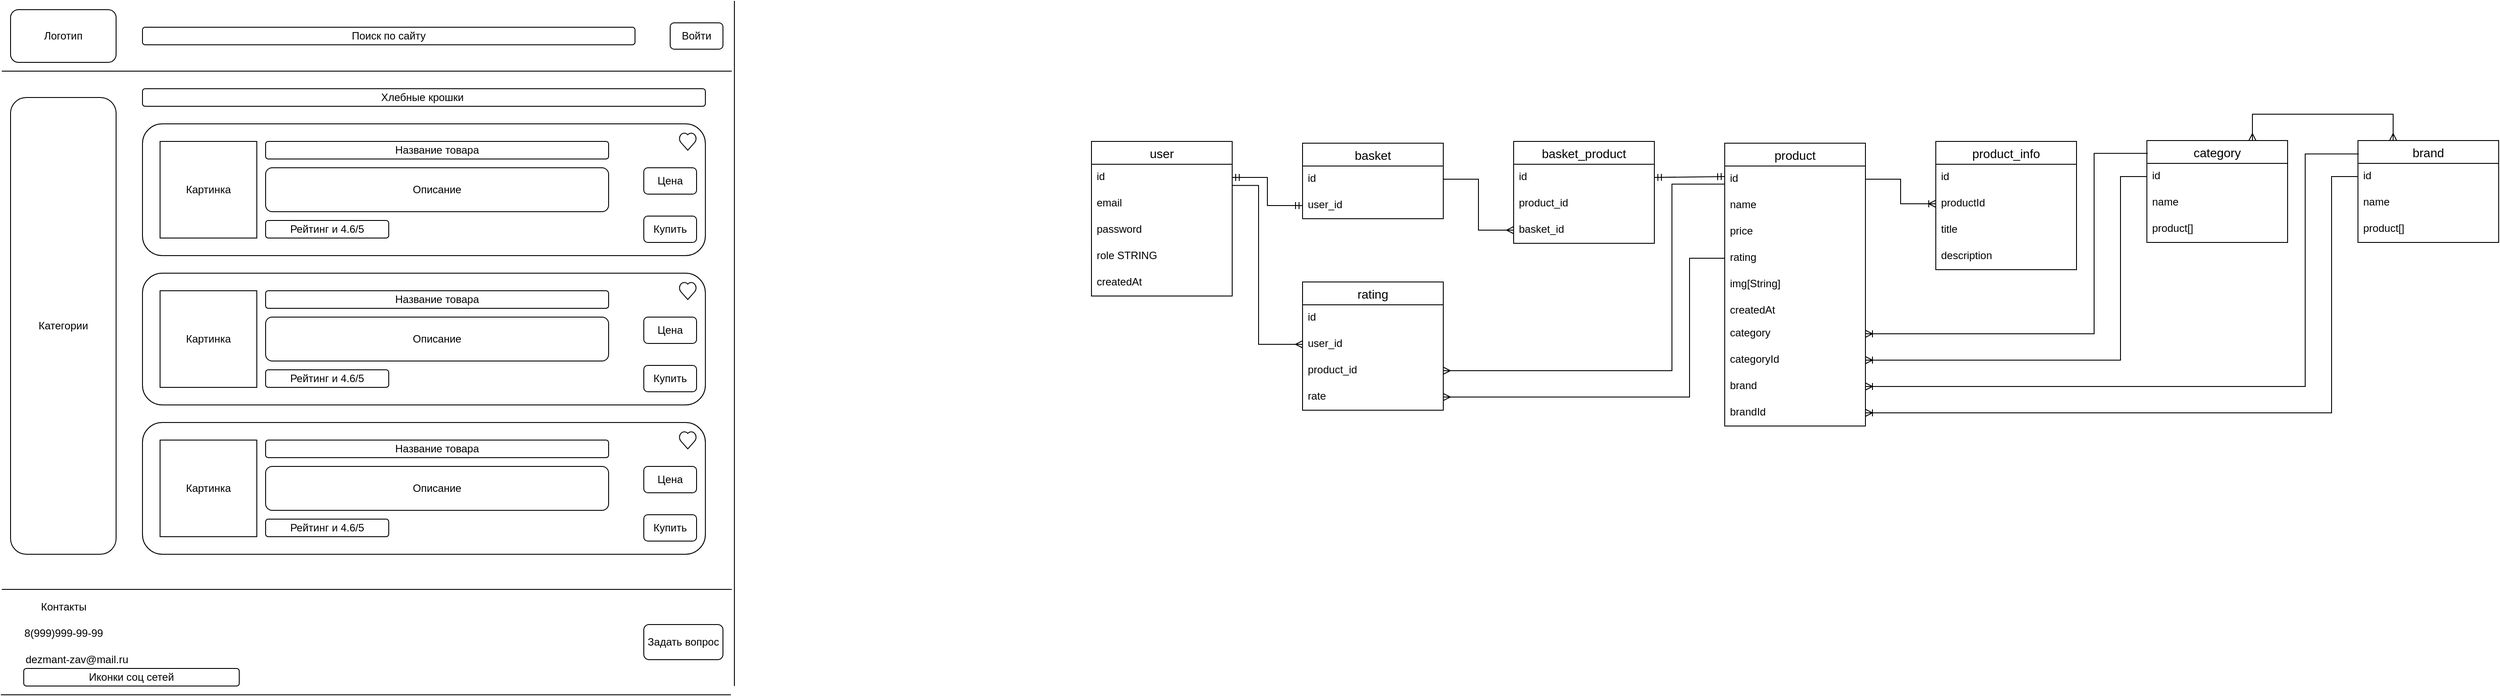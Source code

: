 <mxfile version="20.4.1" type="device"><diagram id="G6_DOlGfvYZCnGEyOPwO" name="Page-1"><mxGraphModel dx="2249" dy="762" grid="1" gridSize="10" guides="1" tooltips="1" connect="1" arrows="1" fold="1" page="1" pageScale="1" pageWidth="827" pageHeight="1169" math="0" shadow="0"><root><mxCell id="0"/><mxCell id="1" parent="0"/><mxCell id="pQ9K41znkSyV8iU6mJ_q-2" value="" style="endArrow=none;html=1;rounded=0;" parent="1" edge="1"><mxGeometry width="50" height="50" relative="1" as="geometry"><mxPoint x="-799" y="120" as="sourcePoint"/><mxPoint x="31" y="120" as="targetPoint"/></mxGeometry></mxCell><mxCell id="pQ9K41znkSyV8iU6mJ_q-3" value="" style="endArrow=none;html=1;rounded=0;" parent="1" edge="1"><mxGeometry width="50" height="50" relative="1" as="geometry"><mxPoint x="34" y="820" as="sourcePoint"/><mxPoint x="34" y="40" as="targetPoint"/></mxGeometry></mxCell><mxCell id="pQ9K41znkSyV8iU6mJ_q-4" value="Логотип" style="rounded=1;whiteSpace=wrap;html=1;" parent="1" vertex="1"><mxGeometry x="-789" y="50" width="120" height="60" as="geometry"/></mxCell><mxCell id="pQ9K41znkSyV8iU6mJ_q-5" value="Поиск по сайту" style="rounded=1;whiteSpace=wrap;html=1;" parent="1" vertex="1"><mxGeometry x="-639" y="70" width="560" height="20" as="geometry"/></mxCell><mxCell id="pQ9K41znkSyV8iU6mJ_q-6" value="Категории" style="rounded=1;whiteSpace=wrap;html=1;" parent="1" vertex="1"><mxGeometry x="-789" y="150" width="120" height="520" as="geometry"/></mxCell><mxCell id="pQ9K41znkSyV8iU6mJ_q-7" value="Хлебные крошки&amp;nbsp;" style="rounded=1;whiteSpace=wrap;html=1;" parent="1" vertex="1"><mxGeometry x="-639" y="140" width="640" height="20" as="geometry"/></mxCell><mxCell id="pQ9K41znkSyV8iU6mJ_q-8" value="" style="rounded=1;whiteSpace=wrap;html=1;" parent="1" vertex="1"><mxGeometry x="-639" y="180" width="640" height="150" as="geometry"/></mxCell><mxCell id="pQ9K41znkSyV8iU6mJ_q-9" value="Название товара" style="rounded=1;whiteSpace=wrap;html=1;gradientColor=#ffffff;" parent="1" vertex="1"><mxGeometry x="-499" y="200" width="390" height="20" as="geometry"/></mxCell><mxCell id="pQ9K41znkSyV8iU6mJ_q-10" value="Картинка" style="whiteSpace=wrap;html=1;aspect=fixed;gradientColor=#ffffff;" parent="1" vertex="1"><mxGeometry x="-619" y="200" width="110" height="110" as="geometry"/></mxCell><mxCell id="pQ9K41znkSyV8iU6mJ_q-11" value="Описание" style="rounded=1;whiteSpace=wrap;html=1;gradientColor=#ffffff;" parent="1" vertex="1"><mxGeometry x="-499" y="230" width="390" height="50" as="geometry"/></mxCell><mxCell id="pQ9K41znkSyV8iU6mJ_q-12" value="Рейтинг и 4.6/5" style="rounded=1;whiteSpace=wrap;html=1;gradientColor=#ffffff;" parent="1" vertex="1"><mxGeometry x="-499" y="290" width="140" height="20" as="geometry"/></mxCell><mxCell id="pQ9K41znkSyV8iU6mJ_q-13" value="Цена" style="rounded=1;whiteSpace=wrap;html=1;gradientColor=#ffffff;" parent="1" vertex="1"><mxGeometry x="-69" y="230" width="60" height="30" as="geometry"/></mxCell><mxCell id="pQ9K41znkSyV8iU6mJ_q-14" value="Купить" style="rounded=1;whiteSpace=wrap;html=1;gradientColor=#ffffff;" parent="1" vertex="1"><mxGeometry x="-69" y="285" width="60" height="30" as="geometry"/></mxCell><mxCell id="pQ9K41znkSyV8iU6mJ_q-15" value="" style="verticalLabelPosition=bottom;verticalAlign=top;html=1;shape=mxgraph.basic.heart;gradientColor=#ffffff;" parent="1" vertex="1"><mxGeometry x="-29" y="190" width="20" height="20" as="geometry"/></mxCell><mxCell id="pQ9K41znkSyV8iU6mJ_q-16" value="Войти" style="rounded=1;whiteSpace=wrap;html=1;gradientColor=#ffffff;" parent="1" vertex="1"><mxGeometry x="-39" y="65" width="60" height="30" as="geometry"/></mxCell><mxCell id="pQ9K41znkSyV8iU6mJ_q-17" value="" style="rounded=1;whiteSpace=wrap;html=1;" parent="1" vertex="1"><mxGeometry x="-639" y="350" width="640" height="150" as="geometry"/></mxCell><mxCell id="pQ9K41znkSyV8iU6mJ_q-18" value="Название товара" style="rounded=1;whiteSpace=wrap;html=1;gradientColor=#ffffff;" parent="1" vertex="1"><mxGeometry x="-499" y="370" width="390" height="20" as="geometry"/></mxCell><mxCell id="pQ9K41znkSyV8iU6mJ_q-19" value="Картинка" style="whiteSpace=wrap;html=1;aspect=fixed;gradientColor=#ffffff;" parent="1" vertex="1"><mxGeometry x="-619" y="370" width="110" height="110" as="geometry"/></mxCell><mxCell id="pQ9K41znkSyV8iU6mJ_q-20" value="Описание" style="rounded=1;whiteSpace=wrap;html=1;gradientColor=#ffffff;" parent="1" vertex="1"><mxGeometry x="-499" y="400" width="390" height="50" as="geometry"/></mxCell><mxCell id="pQ9K41znkSyV8iU6mJ_q-21" value="Рейтинг и 4.6/5" style="rounded=1;whiteSpace=wrap;html=1;gradientColor=#ffffff;" parent="1" vertex="1"><mxGeometry x="-499" y="460" width="140" height="20" as="geometry"/></mxCell><mxCell id="pQ9K41znkSyV8iU6mJ_q-22" value="Цена" style="rounded=1;whiteSpace=wrap;html=1;gradientColor=#ffffff;" parent="1" vertex="1"><mxGeometry x="-69" y="400" width="60" height="30" as="geometry"/></mxCell><mxCell id="pQ9K41znkSyV8iU6mJ_q-23" value="Купить" style="rounded=1;whiteSpace=wrap;html=1;gradientColor=#ffffff;" parent="1" vertex="1"><mxGeometry x="-69" y="455" width="60" height="30" as="geometry"/></mxCell><mxCell id="pQ9K41znkSyV8iU6mJ_q-24" value="" style="verticalLabelPosition=bottom;verticalAlign=top;html=1;shape=mxgraph.basic.heart;gradientColor=#ffffff;" parent="1" vertex="1"><mxGeometry x="-29" y="360" width="20" height="20" as="geometry"/></mxCell><mxCell id="pQ9K41znkSyV8iU6mJ_q-25" value="" style="rounded=1;whiteSpace=wrap;html=1;" parent="1" vertex="1"><mxGeometry x="-639" y="520" width="640" height="150" as="geometry"/></mxCell><mxCell id="pQ9K41znkSyV8iU6mJ_q-26" value="Название товара" style="rounded=1;whiteSpace=wrap;html=1;gradientColor=#ffffff;" parent="1" vertex="1"><mxGeometry x="-499" y="540" width="390" height="20" as="geometry"/></mxCell><mxCell id="pQ9K41znkSyV8iU6mJ_q-27" value="Картинка" style="whiteSpace=wrap;html=1;aspect=fixed;gradientColor=#ffffff;" parent="1" vertex="1"><mxGeometry x="-619" y="540" width="110" height="110" as="geometry"/></mxCell><mxCell id="pQ9K41znkSyV8iU6mJ_q-28" value="Описание" style="rounded=1;whiteSpace=wrap;html=1;gradientColor=#ffffff;" parent="1" vertex="1"><mxGeometry x="-499" y="570" width="390" height="50" as="geometry"/></mxCell><mxCell id="pQ9K41znkSyV8iU6mJ_q-29" value="Рейтинг и 4.6/5" style="rounded=1;whiteSpace=wrap;html=1;gradientColor=#ffffff;" parent="1" vertex="1"><mxGeometry x="-499" y="630" width="140" height="20" as="geometry"/></mxCell><mxCell id="pQ9K41znkSyV8iU6mJ_q-30" value="Цена" style="rounded=1;whiteSpace=wrap;html=1;gradientColor=#ffffff;" parent="1" vertex="1"><mxGeometry x="-69" y="570" width="60" height="30" as="geometry"/></mxCell><mxCell id="pQ9K41znkSyV8iU6mJ_q-31" value="Купить" style="rounded=1;whiteSpace=wrap;html=1;gradientColor=#ffffff;" parent="1" vertex="1"><mxGeometry x="-69" y="625" width="60" height="30" as="geometry"/></mxCell><mxCell id="pQ9K41znkSyV8iU6mJ_q-32" value="" style="verticalLabelPosition=bottom;verticalAlign=top;html=1;shape=mxgraph.basic.heart;gradientColor=#ffffff;" parent="1" vertex="1"><mxGeometry x="-29" y="530" width="20" height="20" as="geometry"/></mxCell><mxCell id="pQ9K41znkSyV8iU6mJ_q-33" value="" style="endArrow=none;html=1;rounded=0;" parent="1" edge="1"><mxGeometry width="50" height="50" relative="1" as="geometry"><mxPoint x="-800" y="830" as="sourcePoint"/><mxPoint x="30" y="830" as="targetPoint"/></mxGeometry></mxCell><mxCell id="pQ9K41znkSyV8iU6mJ_q-34" value="" style="endArrow=none;html=1;rounded=0;" parent="1" edge="1"><mxGeometry width="50" height="50" relative="1" as="geometry"><mxPoint x="-799" y="710" as="sourcePoint"/><mxPoint x="31" y="710" as="targetPoint"/></mxGeometry></mxCell><mxCell id="pQ9K41znkSyV8iU6mJ_q-35" value="Задать вопрос" style="rounded=1;whiteSpace=wrap;html=1;gradientColor=#ffffff;" parent="1" vertex="1"><mxGeometry x="-69" y="750" width="90" height="40" as="geometry"/></mxCell><mxCell id="pQ9K41znkSyV8iU6mJ_q-36" value="Контакты" style="text;html=1;align=center;verticalAlign=middle;resizable=0;points=[];autosize=1;strokeColor=none;fillColor=none;" parent="1" vertex="1"><mxGeometry x="-764" y="720" width="70" height="20" as="geometry"/></mxCell><mxCell id="pQ9K41znkSyV8iU6mJ_q-37" value="8(999)999-99-99" style="text;html=1;align=center;verticalAlign=middle;resizable=0;points=[];autosize=1;strokeColor=none;fillColor=none;" parent="1" vertex="1"><mxGeometry x="-779" y="750" width="100" height="20" as="geometry"/></mxCell><mxCell id="pQ9K41znkSyV8iU6mJ_q-38" value="dezmant-zav@mail.ru" style="text;html=1;align=center;verticalAlign=middle;resizable=0;points=[];autosize=1;strokeColor=none;fillColor=none;" parent="1" vertex="1"><mxGeometry x="-779" y="780" width="130" height="20" as="geometry"/></mxCell><mxCell id="pQ9K41znkSyV8iU6mJ_q-39" value="Иконки соц сетей" style="rounded=1;whiteSpace=wrap;html=1;gradientColor=#ffffff;" parent="1" vertex="1"><mxGeometry x="-774" y="800" width="245" height="20" as="geometry"/></mxCell><mxCell id="1i8aD8JURU0D84gNazVQ-1" value="user" style="swimlane;fontStyle=0;childLayout=stackLayout;horizontal=1;startSize=26;horizontalStack=0;resizeParent=1;resizeParentMax=0;resizeLast=0;collapsible=1;marginBottom=0;align=center;fontSize=14;" parent="1" vertex="1"><mxGeometry x="440" y="200" width="160" height="176" as="geometry"/></mxCell><mxCell id="1i8aD8JURU0D84gNazVQ-2" value="id" style="text;strokeColor=none;fillColor=none;spacingLeft=4;spacingRight=4;overflow=hidden;rotatable=0;points=[[0,0.5],[1,0.5]];portConstraint=eastwest;fontSize=12;" parent="1i8aD8JURU0D84gNazVQ-1" vertex="1"><mxGeometry y="26" width="160" height="30" as="geometry"/></mxCell><mxCell id="1i8aD8JURU0D84gNazVQ-3" value="email" style="text;strokeColor=none;fillColor=none;spacingLeft=4;spacingRight=4;overflow=hidden;rotatable=0;points=[[0,0.5],[1,0.5]];portConstraint=eastwest;fontSize=12;" parent="1i8aD8JURU0D84gNazVQ-1" vertex="1"><mxGeometry y="56" width="160" height="30" as="geometry"/></mxCell><mxCell id="1i8aD8JURU0D84gNazVQ-4" value="password" style="text;strokeColor=none;fillColor=none;spacingLeft=4;spacingRight=4;overflow=hidden;rotatable=0;points=[[0,0.5],[1,0.5]];portConstraint=eastwest;fontSize=12;" parent="1i8aD8JURU0D84gNazVQ-1" vertex="1"><mxGeometry y="86" width="160" height="30" as="geometry"/></mxCell><mxCell id="1i8aD8JURU0D84gNazVQ-6" value="role STRING" style="text;strokeColor=none;fillColor=none;spacingLeft=4;spacingRight=4;overflow=hidden;rotatable=0;points=[[0,0.5],[1,0.5]];portConstraint=eastwest;fontSize=12;" parent="1i8aD8JURU0D84gNazVQ-1" vertex="1"><mxGeometry y="116" width="160" height="30" as="geometry"/></mxCell><mxCell id="1i8aD8JURU0D84gNazVQ-19" value="createdAt" style="text;strokeColor=none;fillColor=none;spacingLeft=4;spacingRight=4;overflow=hidden;rotatable=0;points=[[0,0.5],[1,0.5]];portConstraint=eastwest;fontSize=12;" parent="1i8aD8JURU0D84gNazVQ-1" vertex="1"><mxGeometry y="146" width="160" height="30" as="geometry"/></mxCell><mxCell id="1i8aD8JURU0D84gNazVQ-7" value="basket" style="swimlane;fontStyle=0;childLayout=stackLayout;horizontal=1;startSize=26;horizontalStack=0;resizeParent=1;resizeParentMax=0;resizeLast=0;collapsible=1;marginBottom=0;align=center;fontSize=14;" parent="1" vertex="1"><mxGeometry x="680" y="202" width="160" height="86" as="geometry"/></mxCell><mxCell id="1i8aD8JURU0D84gNazVQ-8" value="id" style="text;strokeColor=none;fillColor=none;spacingLeft=4;spacingRight=4;overflow=hidden;rotatable=0;points=[[0,0.5],[1,0.5]];portConstraint=eastwest;fontSize=12;" parent="1i8aD8JURU0D84gNazVQ-7" vertex="1"><mxGeometry y="26" width="160" height="30" as="geometry"/></mxCell><mxCell id="1i8aD8JURU0D84gNazVQ-9" value="user_id" style="text;strokeColor=none;fillColor=none;spacingLeft=4;spacingRight=4;overflow=hidden;rotatable=0;points=[[0,0.5],[1,0.5]];portConstraint=eastwest;fontSize=12;" parent="1i8aD8JURU0D84gNazVQ-7" vertex="1"><mxGeometry y="56" width="160" height="30" as="geometry"/></mxCell><mxCell id="1i8aD8JURU0D84gNazVQ-12" value="" style="edgeStyle=elbowEdgeStyle;fontSize=12;html=1;endArrow=ERmandOne;startArrow=ERmandOne;rounded=0;exitX=1;exitY=0.5;exitDx=0;exitDy=0;entryX=0;entryY=0.5;entryDx=0;entryDy=0;" parent="1" source="1i8aD8JURU0D84gNazVQ-2" target="1i8aD8JURU0D84gNazVQ-9" edge="1"><mxGeometry width="100" height="100" relative="1" as="geometry"><mxPoint x="600" y="340" as="sourcePoint"/><mxPoint x="700" y="240" as="targetPoint"/></mxGeometry></mxCell><mxCell id="1i8aD8JURU0D84gNazVQ-13" value="product" style="swimlane;fontStyle=0;childLayout=stackLayout;horizontal=1;startSize=26;horizontalStack=0;resizeParent=1;resizeParentMax=0;resizeLast=0;collapsible=1;marginBottom=0;align=center;fontSize=14;" parent="1" vertex="1"><mxGeometry x="1160" y="202" width="160" height="322" as="geometry"/></mxCell><mxCell id="1i8aD8JURU0D84gNazVQ-14" value="id" style="text;strokeColor=none;fillColor=none;spacingLeft=4;spacingRight=4;overflow=hidden;rotatable=0;points=[[0,0.5],[1,0.5]];portConstraint=eastwest;fontSize=12;" parent="1i8aD8JURU0D84gNazVQ-13" vertex="1"><mxGeometry y="26" width="160" height="30" as="geometry"/></mxCell><mxCell id="1i8aD8JURU0D84gNazVQ-15" value="name" style="text;strokeColor=none;fillColor=none;spacingLeft=4;spacingRight=4;overflow=hidden;rotatable=0;points=[[0,0.5],[1,0.5]];portConstraint=eastwest;fontSize=12;" parent="1i8aD8JURU0D84gNazVQ-13" vertex="1"><mxGeometry y="56" width="160" height="30" as="geometry"/></mxCell><mxCell id="1i8aD8JURU0D84gNazVQ-16" value="price" style="text;strokeColor=none;fillColor=none;spacingLeft=4;spacingRight=4;overflow=hidden;rotatable=0;points=[[0,0.5],[1,0.5]];portConstraint=eastwest;fontSize=12;" parent="1i8aD8JURU0D84gNazVQ-13" vertex="1"><mxGeometry y="86" width="160" height="30" as="geometry"/></mxCell><mxCell id="1i8aD8JURU0D84gNazVQ-30" value="rating" style="text;strokeColor=none;fillColor=none;spacingLeft=4;spacingRight=4;overflow=hidden;rotatable=0;points=[[0,0.5],[1,0.5]];portConstraint=eastwest;fontSize=12;" parent="1i8aD8JURU0D84gNazVQ-13" vertex="1"><mxGeometry y="116" width="160" height="30" as="geometry"/></mxCell><mxCell id="1i8aD8JURU0D84gNazVQ-31" value="img[String]" style="text;strokeColor=none;fillColor=none;spacingLeft=4;spacingRight=4;overflow=hidden;rotatable=0;points=[[0,0.5],[1,0.5]];portConstraint=eastwest;fontSize=12;" parent="1i8aD8JURU0D84gNazVQ-13" vertex="1"><mxGeometry y="146" width="160" height="30" as="geometry"/></mxCell><mxCell id="1i8aD8JURU0D84gNazVQ-17" value="createdAt" style="text;strokeColor=none;fillColor=none;spacingLeft=4;spacingRight=4;overflow=hidden;rotatable=0;points=[[0,0.5],[1,0.5]];portConstraint=eastwest;fontSize=12;" parent="1i8aD8JURU0D84gNazVQ-13" vertex="1"><mxGeometry y="176" width="160" height="26" as="geometry"/></mxCell><mxCell id="1i8aD8JURU0D84gNazVQ-29" value="category" style="text;strokeColor=none;fillColor=none;spacingLeft=4;spacingRight=4;overflow=hidden;rotatable=0;points=[[0,0.5],[1,0.5]];portConstraint=eastwest;fontSize=12;" parent="1i8aD8JURU0D84gNazVQ-13" vertex="1"><mxGeometry y="202" width="160" height="30" as="geometry"/></mxCell><mxCell id="1i8aD8JURU0D84gNazVQ-28" value="categoryId" style="text;strokeColor=none;fillColor=none;spacingLeft=4;spacingRight=4;overflow=hidden;rotatable=0;points=[[0,0.5],[1,0.5]];portConstraint=eastwest;fontSize=12;" parent="1i8aD8JURU0D84gNazVQ-13" vertex="1"><mxGeometry y="232" width="160" height="30" as="geometry"/></mxCell><mxCell id="1i8aD8JURU0D84gNazVQ-32" value="brand" style="text;strokeColor=none;fillColor=none;spacingLeft=4;spacingRight=4;overflow=hidden;rotatable=0;points=[[0,0.5],[1,0.5]];portConstraint=eastwest;fontSize=12;" parent="1i8aD8JURU0D84gNazVQ-13" vertex="1"><mxGeometry y="262" width="160" height="30" as="geometry"/></mxCell><mxCell id="1i8aD8JURU0D84gNazVQ-33" value="brandId" style="text;strokeColor=none;fillColor=none;spacingLeft=4;spacingRight=4;overflow=hidden;rotatable=0;points=[[0,0.5],[1,0.5]];portConstraint=eastwest;fontSize=12;" parent="1i8aD8JURU0D84gNazVQ-13" vertex="1"><mxGeometry y="292" width="160" height="30" as="geometry"/></mxCell><mxCell id="1i8aD8JURU0D84gNazVQ-21" value="category" style="swimlane;fontStyle=0;childLayout=stackLayout;horizontal=1;startSize=26;horizontalStack=0;resizeParent=1;resizeParentMax=0;resizeLast=0;collapsible=1;marginBottom=0;align=center;fontSize=14;" parent="1" vertex="1"><mxGeometry x="1640" y="199" width="160" height="116" as="geometry"/></mxCell><mxCell id="1i8aD8JURU0D84gNazVQ-22" value="id" style="text;strokeColor=none;fillColor=none;spacingLeft=4;spacingRight=4;overflow=hidden;rotatable=0;points=[[0,0.5],[1,0.5]];portConstraint=eastwest;fontSize=12;" parent="1i8aD8JURU0D84gNazVQ-21" vertex="1"><mxGeometry y="26" width="160" height="30" as="geometry"/></mxCell><mxCell id="1i8aD8JURU0D84gNazVQ-23" value="name" style="text;strokeColor=none;fillColor=none;spacingLeft=4;spacingRight=4;overflow=hidden;rotatable=0;points=[[0,0.5],[1,0.5]];portConstraint=eastwest;fontSize=12;" parent="1i8aD8JURU0D84gNazVQ-21" vertex="1"><mxGeometry y="56" width="160" height="30" as="geometry"/></mxCell><mxCell id="1i8aD8JURU0D84gNazVQ-24" value="product[]" style="text;strokeColor=none;fillColor=none;spacingLeft=4;spacingRight=4;overflow=hidden;rotatable=0;points=[[0,0.5],[1,0.5]];portConstraint=eastwest;fontSize=12;" parent="1i8aD8JURU0D84gNazVQ-21" vertex="1"><mxGeometry y="86" width="160" height="30" as="geometry"/></mxCell><mxCell id="1i8aD8JURU0D84gNazVQ-34" value="brand" style="swimlane;fontStyle=0;childLayout=stackLayout;horizontal=1;startSize=26;horizontalStack=0;resizeParent=1;resizeParentMax=0;resizeLast=0;collapsible=1;marginBottom=0;align=center;fontSize=14;" parent="1" vertex="1"><mxGeometry x="1880" y="199" width="160" height="116" as="geometry"/></mxCell><mxCell id="1i8aD8JURU0D84gNazVQ-35" value="id" style="text;strokeColor=none;fillColor=none;spacingLeft=4;spacingRight=4;overflow=hidden;rotatable=0;points=[[0,0.5],[1,0.5]];portConstraint=eastwest;fontSize=12;" parent="1i8aD8JURU0D84gNazVQ-34" vertex="1"><mxGeometry y="26" width="160" height="30" as="geometry"/></mxCell><mxCell id="1i8aD8JURU0D84gNazVQ-36" value="name" style="text;strokeColor=none;fillColor=none;spacingLeft=4;spacingRight=4;overflow=hidden;rotatable=0;points=[[0,0.5],[1,0.5]];portConstraint=eastwest;fontSize=12;" parent="1i8aD8JURU0D84gNazVQ-34" vertex="1"><mxGeometry y="56" width="160" height="30" as="geometry"/></mxCell><mxCell id="1i8aD8JURU0D84gNazVQ-37" value="product[]" style="text;strokeColor=none;fillColor=none;spacingLeft=4;spacingRight=4;overflow=hidden;rotatable=0;points=[[0,0.5],[1,0.5]];portConstraint=eastwest;fontSize=12;" parent="1i8aD8JURU0D84gNazVQ-34" vertex="1"><mxGeometry y="86" width="160" height="30" as="geometry"/></mxCell><mxCell id="1i8aD8JURU0D84gNazVQ-38" value="" style="fontSize=12;html=1;endArrow=ERoneToMany;strokeWidth=1;rounded=0;entryX=1;entryY=0.5;entryDx=0;entryDy=0;exitX=0;exitY=0.5;exitDx=0;exitDy=0;edgeStyle=elbowEdgeStyle;" parent="1" source="1i8aD8JURU0D84gNazVQ-22" target="1i8aD8JURU0D84gNazVQ-28" edge="1"><mxGeometry width="100" height="100" relative="1" as="geometry"><mxPoint x="1400" y="480" as="sourcePoint"/><mxPoint x="1500" y="380" as="targetPoint"/><Array as="points"><mxPoint x="1610" y="350"/></Array></mxGeometry></mxCell><mxCell id="1i8aD8JURU0D84gNazVQ-41" value="" style="edgeStyle=elbowEdgeStyle;fontSize=12;html=1;endArrow=ERoneToMany;rounded=0;strokeWidth=1;entryX=1;entryY=0.5;entryDx=0;entryDy=0;exitX=0.006;exitY=0.126;exitDx=0;exitDy=0;exitPerimeter=0;" parent="1" source="1i8aD8JURU0D84gNazVQ-21" target="1i8aD8JURU0D84gNazVQ-29" edge="1"><mxGeometry width="100" height="100" relative="1" as="geometry"><mxPoint x="1430" y="485" as="sourcePoint"/><mxPoint x="1370" y="420" as="targetPoint"/><Array as="points"><mxPoint x="1580" y="330"/></Array></mxGeometry></mxCell><mxCell id="1i8aD8JURU0D84gNazVQ-42" value="" style="fontSize=12;html=1;endArrow=ERoneToMany;strokeWidth=1;rounded=0;entryX=1;entryY=0.5;entryDx=0;entryDy=0;exitX=0.006;exitY=0.132;exitDx=0;exitDy=0;edgeStyle=elbowEdgeStyle;exitPerimeter=0;" parent="1" source="1i8aD8JURU0D84gNazVQ-34" target="1i8aD8JURU0D84gNazVQ-32" edge="1"><mxGeometry width="100" height="100" relative="1" as="geometry"><mxPoint x="1580" y="360" as="sourcePoint"/><mxPoint x="1500" y="572" as="targetPoint"/><Array as="points"><mxPoint x="1820" y="360"/></Array></mxGeometry></mxCell><mxCell id="1i8aD8JURU0D84gNazVQ-43" value="" style="fontSize=12;html=1;endArrow=ERoneToMany;strokeWidth=1;rounded=0;entryX=1;entryY=0.5;entryDx=0;entryDy=0;exitX=0;exitY=0.5;exitDx=0;exitDy=0;edgeStyle=elbowEdgeStyle;" parent="1" source="1i8aD8JURU0D84gNazVQ-35" target="1i8aD8JURU0D84gNazVQ-33" edge="1"><mxGeometry width="100" height="100" relative="1" as="geometry"><mxPoint x="1680.96" y="310.002" as="sourcePoint"/><mxPoint x="1360" y="577.69" as="targetPoint"/><Array as="points"><mxPoint x="1850" y="360"/></Array></mxGeometry></mxCell><mxCell id="1i8aD8JURU0D84gNazVQ-44" value="" style="edgeStyle=elbowEdgeStyle;fontSize=12;html=1;endArrow=ERmany;startArrow=ERmany;rounded=0;strokeWidth=1;elbow=vertical;exitX=0.75;exitY=0;exitDx=0;exitDy=0;entryX=0.25;entryY=0;entryDx=0;entryDy=0;" parent="1" source="1i8aD8JURU0D84gNazVQ-21" target="1i8aD8JURU0D84gNazVQ-34" edge="1"><mxGeometry width="100" height="100" relative="1" as="geometry"><mxPoint x="1770" y="169" as="sourcePoint"/><mxPoint x="1970" y="189" as="targetPoint"/><Array as="points"><mxPoint x="1850" y="169"/></Array></mxGeometry></mxCell><mxCell id="1i8aD8JURU0D84gNazVQ-45" value="product_info" style="swimlane;fontStyle=0;childLayout=stackLayout;horizontal=1;startSize=26;horizontalStack=0;resizeParent=1;resizeParentMax=0;resizeLast=0;collapsible=1;marginBottom=0;align=center;fontSize=14;" parent="1" vertex="1"><mxGeometry x="1400" y="200" width="160" height="146" as="geometry"/></mxCell><mxCell id="1i8aD8JURU0D84gNazVQ-46" value="id" style="text;strokeColor=none;fillColor=none;spacingLeft=4;spacingRight=4;overflow=hidden;rotatable=0;points=[[0,0.5],[1,0.5]];portConstraint=eastwest;fontSize=12;" parent="1i8aD8JURU0D84gNazVQ-45" vertex="1"><mxGeometry y="26" width="160" height="30" as="geometry"/></mxCell><mxCell id="1i8aD8JURU0D84gNazVQ-47" value="productId" style="text;strokeColor=none;fillColor=none;spacingLeft=4;spacingRight=4;overflow=hidden;rotatable=0;points=[[0,0.5],[1,0.5]];portConstraint=eastwest;fontSize=12;" parent="1i8aD8JURU0D84gNazVQ-45" vertex="1"><mxGeometry y="56" width="160" height="30" as="geometry"/></mxCell><mxCell id="1i8aD8JURU0D84gNazVQ-48" value="title" style="text;strokeColor=none;fillColor=none;spacingLeft=4;spacingRight=4;overflow=hidden;rotatable=0;points=[[0,0.5],[1,0.5]];portConstraint=eastwest;fontSize=12;" parent="1i8aD8JURU0D84gNazVQ-45" vertex="1"><mxGeometry y="86" width="160" height="30" as="geometry"/></mxCell><mxCell id="1i8aD8JURU0D84gNazVQ-49" value="description" style="text;strokeColor=none;fillColor=none;spacingLeft=4;spacingRight=4;overflow=hidden;rotatable=0;points=[[0,0.5],[1,0.5]];portConstraint=eastwest;fontSize=12;" parent="1i8aD8JURU0D84gNazVQ-45" vertex="1"><mxGeometry y="116" width="160" height="30" as="geometry"/></mxCell><mxCell id="1i8aD8JURU0D84gNazVQ-50" value="" style="edgeStyle=elbowEdgeStyle;fontSize=12;html=1;endArrow=ERoneToMany;rounded=0;strokeWidth=1;exitX=1;exitY=0.5;exitDx=0;exitDy=0;entryX=0;entryY=0.5;entryDx=0;entryDy=0;" parent="1" source="1i8aD8JURU0D84gNazVQ-14" target="1i8aD8JURU0D84gNazVQ-47" edge="1"><mxGeometry width="100" height="100" relative="1" as="geometry"><mxPoint x="1286" y="270" as="sourcePoint"/><mxPoint x="1596" y="420" as="targetPoint"/><Array as="points"><mxPoint x="1360" y="250"/></Array></mxGeometry></mxCell><mxCell id="OXDZiRQ7LcJiaymHOMLE-1" value="rating" style="swimlane;fontStyle=0;childLayout=stackLayout;horizontal=1;startSize=26;horizontalStack=0;resizeParent=1;resizeParentMax=0;resizeLast=0;collapsible=1;marginBottom=0;align=center;fontSize=14;" parent="1" vertex="1"><mxGeometry x="680" y="360" width="160" height="146" as="geometry"/></mxCell><mxCell id="OXDZiRQ7LcJiaymHOMLE-2" value="id" style="text;strokeColor=none;fillColor=none;spacingLeft=4;spacingRight=4;overflow=hidden;rotatable=0;points=[[0,0.5],[1,0.5]];portConstraint=eastwest;fontSize=12;" parent="OXDZiRQ7LcJiaymHOMLE-1" vertex="1"><mxGeometry y="26" width="160" height="30" as="geometry"/></mxCell><mxCell id="OXDZiRQ7LcJiaymHOMLE-3" value="user_id" style="text;strokeColor=none;fillColor=none;spacingLeft=4;spacingRight=4;overflow=hidden;rotatable=0;points=[[0,0.5],[1,0.5]];portConstraint=eastwest;fontSize=12;" parent="OXDZiRQ7LcJiaymHOMLE-1" vertex="1"><mxGeometry y="56" width="160" height="30" as="geometry"/></mxCell><mxCell id="OXDZiRQ7LcJiaymHOMLE-4" value="product_id" style="text;strokeColor=none;fillColor=none;spacingLeft=4;spacingRight=4;overflow=hidden;rotatable=0;points=[[0,0.5],[1,0.5]];portConstraint=eastwest;fontSize=12;" parent="OXDZiRQ7LcJiaymHOMLE-1" vertex="1"><mxGeometry y="86" width="160" height="30" as="geometry"/></mxCell><mxCell id="OXDZiRQ7LcJiaymHOMLE-5" value="rate" style="text;strokeColor=none;fillColor=none;spacingLeft=4;spacingRight=4;overflow=hidden;rotatable=0;points=[[0,0.5],[1,0.5]];portConstraint=eastwest;fontSize=12;" parent="OXDZiRQ7LcJiaymHOMLE-1" vertex="1"><mxGeometry y="116" width="160" height="30" as="geometry"/></mxCell><mxCell id="OXDZiRQ7LcJiaymHOMLE-6" value="" style="edgeStyle=elbowEdgeStyle;fontSize=12;html=1;endArrow=ERmany;rounded=0;exitX=1;exitY=0.805;exitDx=0;exitDy=0;exitPerimeter=0;entryX=0;entryY=0.5;entryDx=0;entryDy=0;" parent="1" source="1i8aD8JURU0D84gNazVQ-2" target="OXDZiRQ7LcJiaymHOMLE-3" edge="1"><mxGeometry width="100" height="100" relative="1" as="geometry"><mxPoint x="620" y="450" as="sourcePoint"/><mxPoint x="720" y="350" as="targetPoint"/><Array as="points"><mxPoint x="630" y="360"/></Array></mxGeometry></mxCell><mxCell id="OXDZiRQ7LcJiaymHOMLE-7" value="" style="edgeStyle=elbowEdgeStyle;fontSize=12;html=1;endArrow=ERmany;rounded=0;entryX=1;entryY=0.5;entryDx=0;entryDy=0;exitX=0;exitY=0.686;exitDx=0;exitDy=0;exitPerimeter=0;" parent="1" source="1i8aD8JURU0D84gNazVQ-14" target="OXDZiRQ7LcJiaymHOMLE-4" edge="1"><mxGeometry width="100" height="100" relative="1" as="geometry"><mxPoint x="920" y="250" as="sourcePoint"/><mxPoint x="900" y="510" as="targetPoint"/><Array as="points"><mxPoint x="1100" y="340"/></Array></mxGeometry></mxCell><mxCell id="OXDZiRQ7LcJiaymHOMLE-8" value="basket_product" style="swimlane;fontStyle=0;childLayout=stackLayout;horizontal=1;startSize=26;horizontalStack=0;resizeParent=1;resizeParentMax=0;resizeLast=0;collapsible=1;marginBottom=0;align=center;fontSize=14;" parent="1" vertex="1"><mxGeometry x="920" y="200" width="160" height="116" as="geometry"/></mxCell><mxCell id="OXDZiRQ7LcJiaymHOMLE-9" value="id" style="text;strokeColor=none;fillColor=none;spacingLeft=4;spacingRight=4;overflow=hidden;rotatable=0;points=[[0,0.5],[1,0.5]];portConstraint=eastwest;fontSize=12;" parent="OXDZiRQ7LcJiaymHOMLE-8" vertex="1"><mxGeometry y="26" width="160" height="30" as="geometry"/></mxCell><mxCell id="OXDZiRQ7LcJiaymHOMLE-10" value="product_id" style="text;strokeColor=none;fillColor=none;spacingLeft=4;spacingRight=4;overflow=hidden;rotatable=0;points=[[0,0.5],[1,0.5]];portConstraint=eastwest;fontSize=12;" parent="OXDZiRQ7LcJiaymHOMLE-8" vertex="1"><mxGeometry y="56" width="160" height="30" as="geometry"/></mxCell><mxCell id="OXDZiRQ7LcJiaymHOMLE-11" value="basket_id" style="text;strokeColor=none;fillColor=none;spacingLeft=4;spacingRight=4;overflow=hidden;rotatable=0;points=[[0,0.5],[1,0.5]];portConstraint=eastwest;fontSize=12;" parent="OXDZiRQ7LcJiaymHOMLE-8" vertex="1"><mxGeometry y="86" width="160" height="30" as="geometry"/></mxCell><mxCell id="OXDZiRQ7LcJiaymHOMLE-12" value="" style="edgeStyle=elbowEdgeStyle;fontSize=12;html=1;endArrow=ERmany;rounded=0;exitX=1;exitY=0.5;exitDx=0;exitDy=0;entryX=0;entryY=0.5;entryDx=0;entryDy=0;" parent="1" source="1i8aD8JURU0D84gNazVQ-8" target="OXDZiRQ7LcJiaymHOMLE-11" edge="1"><mxGeometry width="100" height="100" relative="1" as="geometry"><mxPoint x="870" y="250" as="sourcePoint"/><mxPoint x="970" y="150" as="targetPoint"/></mxGeometry></mxCell><mxCell id="OXDZiRQ7LcJiaymHOMLE-13" value="" style="fontSize=12;html=1;endArrow=ERmandOne;startArrow=ERmandOne;rounded=0;exitX=1;exitY=0.5;exitDx=0;exitDy=0;" parent="1" source="OXDZiRQ7LcJiaymHOMLE-9" edge="1"><mxGeometry width="100" height="100" relative="1" as="geometry"><mxPoint x="1080" y="250" as="sourcePoint"/><mxPoint x="1160" y="240" as="targetPoint"/></mxGeometry></mxCell><mxCell id="OXDZiRQ7LcJiaymHOMLE-14" value="" style="edgeStyle=elbowEdgeStyle;fontSize=12;html=1;endArrow=ERmany;rounded=0;entryX=1;entryY=0.5;entryDx=0;entryDy=0;exitX=0;exitY=0.5;exitDx=0;exitDy=0;" parent="1" source="1i8aD8JURU0D84gNazVQ-30" target="OXDZiRQ7LcJiaymHOMLE-5" edge="1"><mxGeometry width="100" height="100" relative="1" as="geometry"><mxPoint x="1167.92" y="346.0" as="sourcePoint"/><mxPoint x="850" y="558.57" as="targetPoint"/><Array as="points"><mxPoint x="1120" y="410"/></Array></mxGeometry></mxCell></root></mxGraphModel></diagram></mxfile>